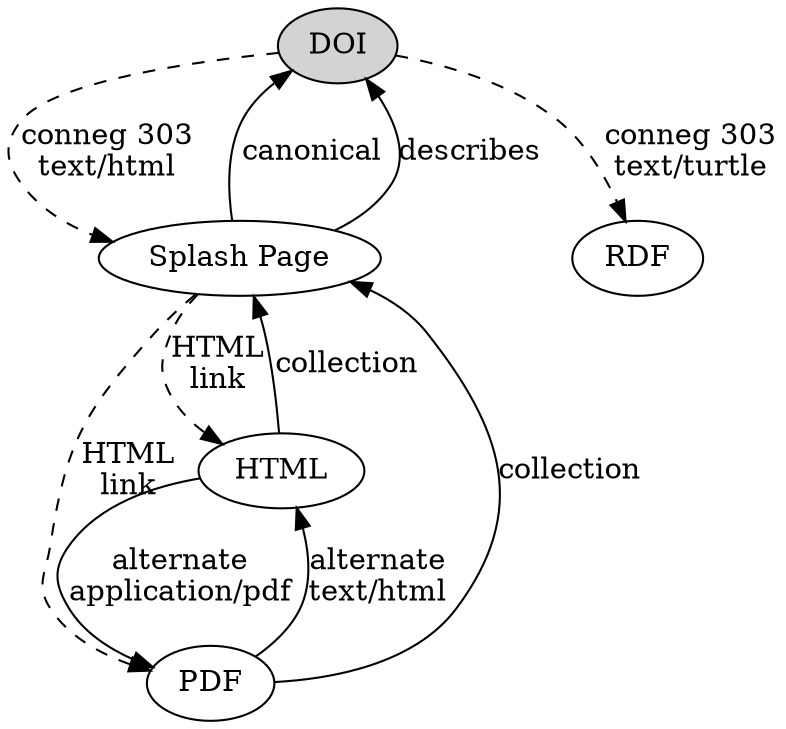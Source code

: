 digraph J1 {
  DOI [ style=filled ]
  DOI -> "Splash Page" [ style=dashed, label="conneg 303\ntext/html" ]
  DOI -> "RDF" [ style=dashed, label="conneg 303\ntext/turtle" ]
  "Splash Page" -> PDF  [ style=dashed, label="HTML\nlink" ]
  "Splash Page" -> HTML  [ style=dashed, label="HTML\nlink" ]
  "Splash Page" -> DOI [ label="canonical " ]
  "Splash Page" -> DOI [ label="describes " ]
  "PDF" -> "Splash Page" [ label="collection" ]
  "HTML" -> "Splash Page" [ label="collection" ]
  PDF -> HTML [ label="alternate\ntext/html" ]
  HTML -> PDF [ label="alternate\napplication/pdf" ]
}
